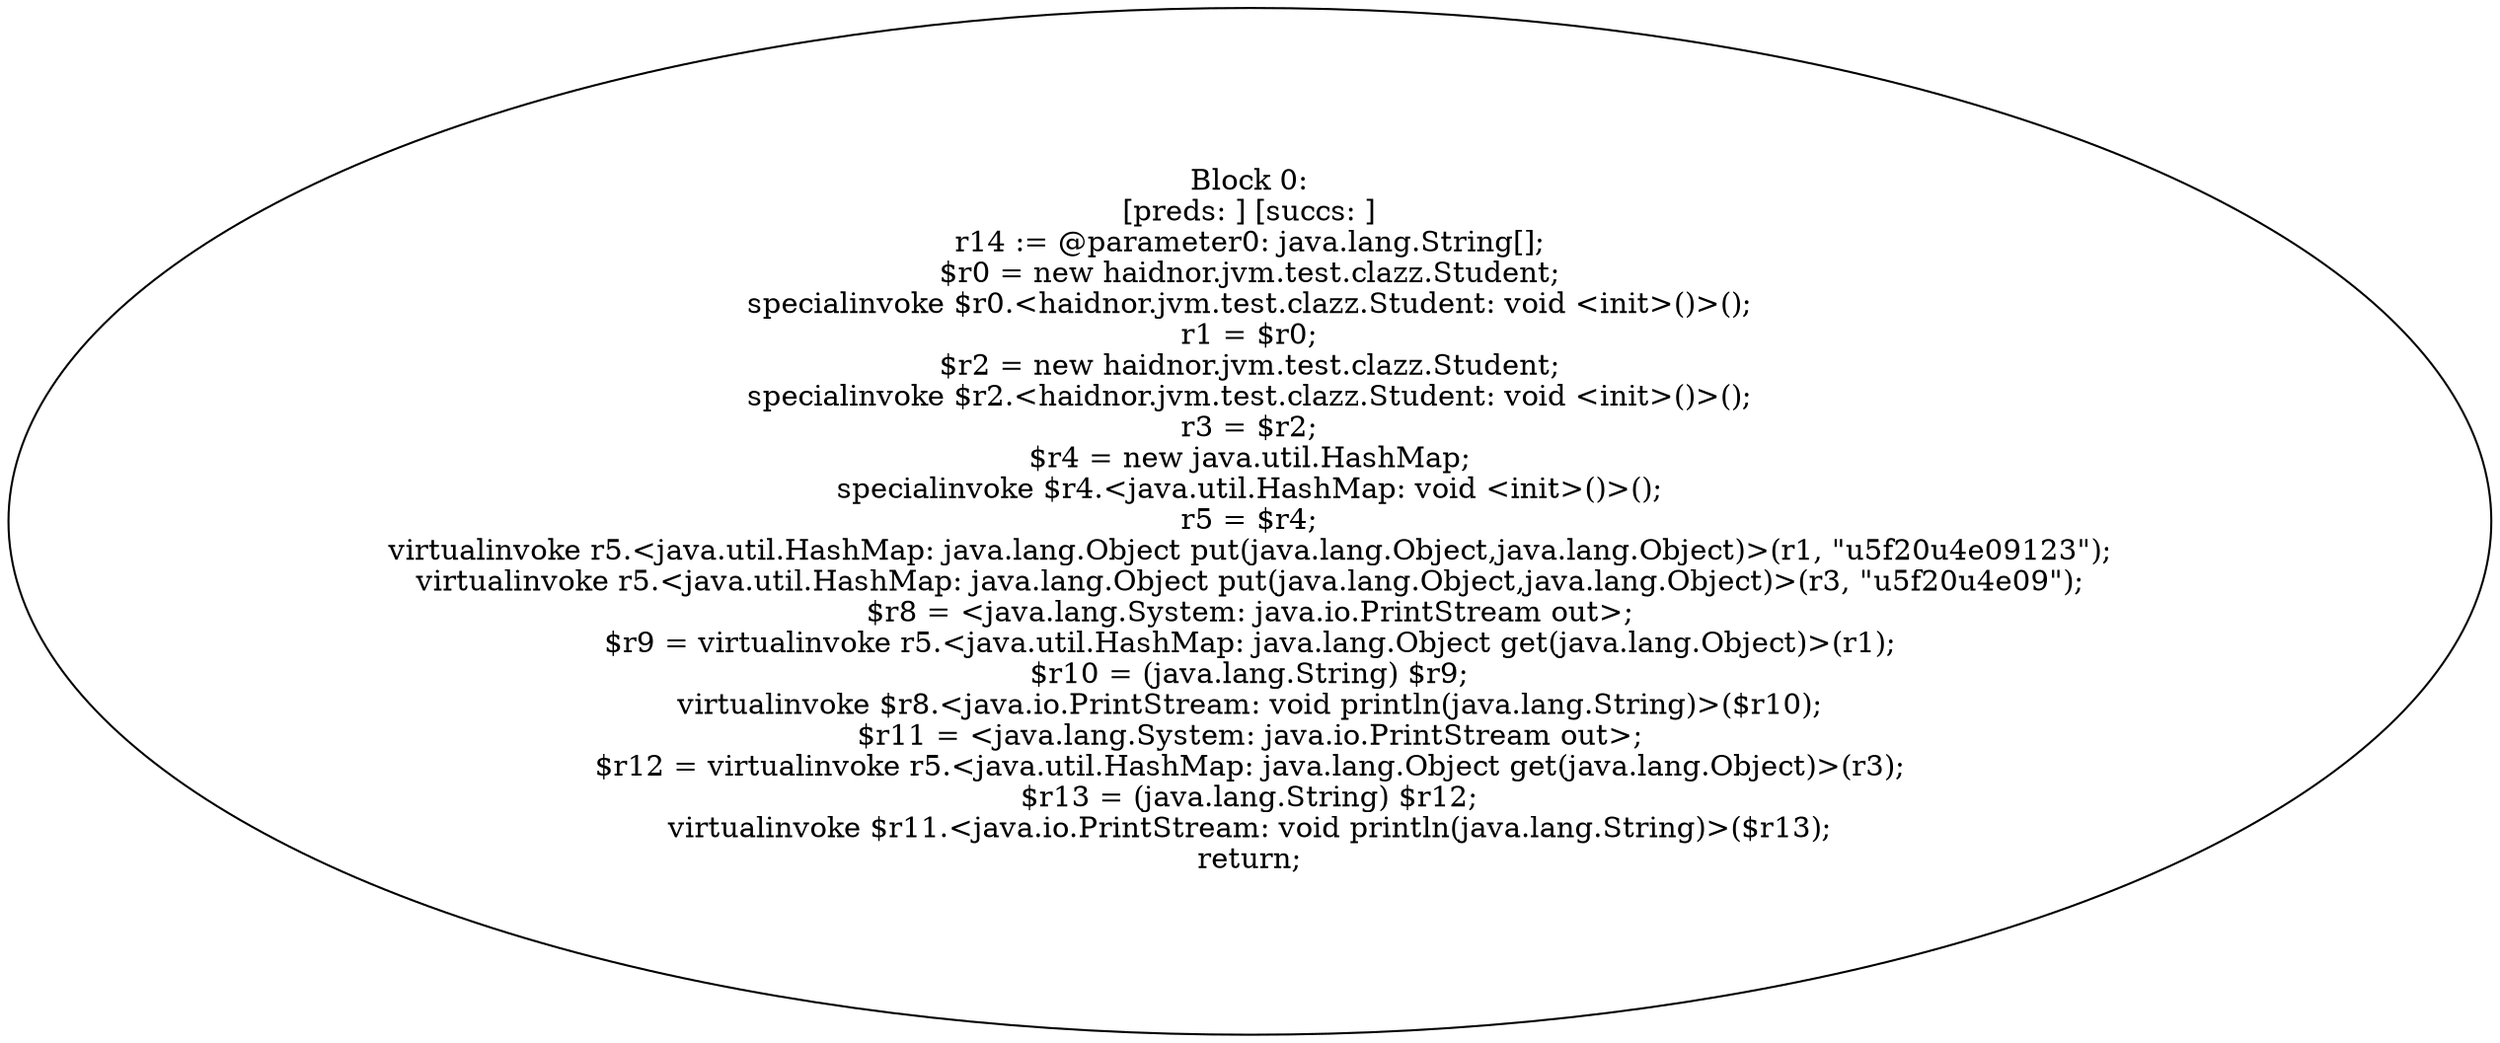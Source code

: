 digraph "unitGraph" {
    "Block 0:
[preds: ] [succs: ]
r14 := @parameter0: java.lang.String[];
$r0 = new haidnor.jvm.test.clazz.Student;
specialinvoke $r0.<haidnor.jvm.test.clazz.Student: void <init>()>();
r1 = $r0;
$r2 = new haidnor.jvm.test.clazz.Student;
specialinvoke $r2.<haidnor.jvm.test.clazz.Student: void <init>()>();
r3 = $r2;
$r4 = new java.util.HashMap;
specialinvoke $r4.<java.util.HashMap: void <init>()>();
r5 = $r4;
virtualinvoke r5.<java.util.HashMap: java.lang.Object put(java.lang.Object,java.lang.Object)>(r1, \"\u5f20\u4e09123\");
virtualinvoke r5.<java.util.HashMap: java.lang.Object put(java.lang.Object,java.lang.Object)>(r3, \"\u5f20\u4e09\");
$r8 = <java.lang.System: java.io.PrintStream out>;
$r9 = virtualinvoke r5.<java.util.HashMap: java.lang.Object get(java.lang.Object)>(r1);
$r10 = (java.lang.String) $r9;
virtualinvoke $r8.<java.io.PrintStream: void println(java.lang.String)>($r10);
$r11 = <java.lang.System: java.io.PrintStream out>;
$r12 = virtualinvoke r5.<java.util.HashMap: java.lang.Object get(java.lang.Object)>(r3);
$r13 = (java.lang.String) $r12;
virtualinvoke $r11.<java.io.PrintStream: void println(java.lang.String)>($r13);
return;
"
}
